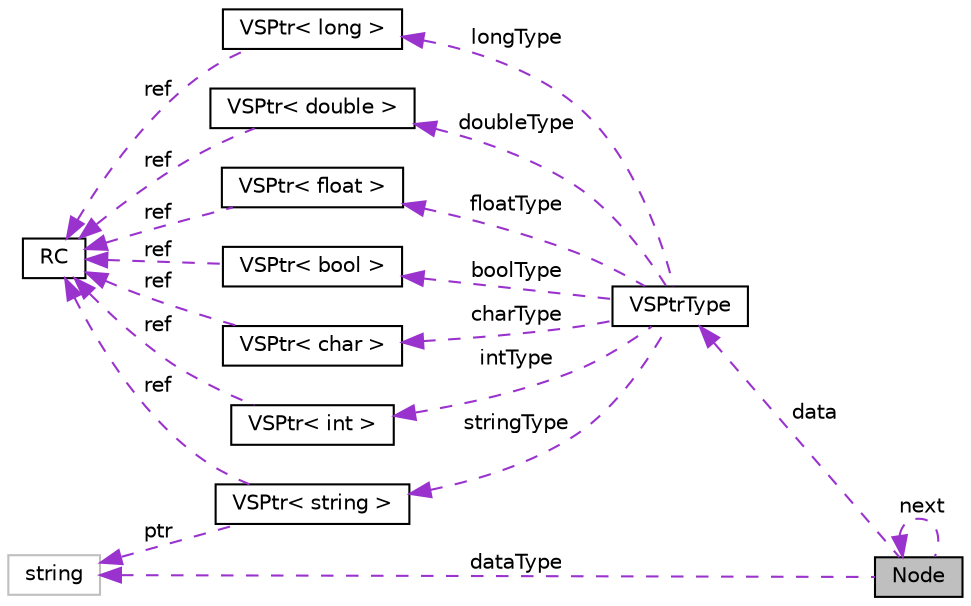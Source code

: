 digraph "Node"
{
  edge [fontname="Helvetica",fontsize="10",labelfontname="Helvetica",labelfontsize="10"];
  node [fontname="Helvetica",fontsize="10",shape=record];
  rankdir="LR";
  Node1 [label="Node",height=0.2,width=0.4,color="black", fillcolor="grey75", style="filled", fontcolor="black"];
  Node1 -> Node1 [dir="back",color="darkorchid3",fontsize="10",style="dashed",label=" next" ,fontname="Helvetica"];
  Node2 -> Node1 [dir="back",color="darkorchid3",fontsize="10",style="dashed",label=" data" ,fontname="Helvetica"];
  Node2 [label="VSPtrType",height=0.2,width=0.4,color="black", fillcolor="white", style="filled",URL="$struct_v_s_ptr_type.html",tooltip="Estructura que contiene todos los posibles tipos de objetos VSPtr que se pueden crear, basandose en el tipo de dato interno de este. "];
  Node3 -> Node2 [dir="back",color="darkorchid3",fontsize="10",style="dashed",label=" boolType" ,fontname="Helvetica"];
  Node3 [label="VSPtr\< bool \>",height=0.2,width=0.4,color="black", fillcolor="white", style="filled",URL="$class_v_s_ptr.html"];
  Node4 -> Node3 [dir="back",color="darkorchid3",fontsize="10",style="dashed",label=" ref" ,fontname="Helvetica"];
  Node4 [label="RC",height=0.2,width=0.4,color="black", fillcolor="white", style="filled",URL="$class_r_c.html",tooltip="Clase RC que se encarga de llevar el conteo de referencias sobre los objetos VSPtr. "];
  Node5 -> Node2 [dir="back",color="darkorchid3",fontsize="10",style="dashed",label=" stringType" ,fontname="Helvetica"];
  Node5 [label="VSPtr\< string \>",height=0.2,width=0.4,color="black", fillcolor="white", style="filled",URL="$class_v_s_ptr.html"];
  Node4 -> Node5 [dir="back",color="darkorchid3",fontsize="10",style="dashed",label=" ref" ,fontname="Helvetica"];
  Node6 -> Node5 [dir="back",color="darkorchid3",fontsize="10",style="dashed",label=" ptr" ,fontname="Helvetica"];
  Node6 [label="string",height=0.2,width=0.4,color="grey75", fillcolor="white", style="filled"];
  Node7 -> Node2 [dir="back",color="darkorchid3",fontsize="10",style="dashed",label=" charType" ,fontname="Helvetica"];
  Node7 [label="VSPtr\< char \>",height=0.2,width=0.4,color="black", fillcolor="white", style="filled",URL="$class_v_s_ptr.html"];
  Node4 -> Node7 [dir="back",color="darkorchid3",fontsize="10",style="dashed",label=" ref" ,fontname="Helvetica"];
  Node8 -> Node2 [dir="back",color="darkorchid3",fontsize="10",style="dashed",label=" intType" ,fontname="Helvetica"];
  Node8 [label="VSPtr\< int \>",height=0.2,width=0.4,color="black", fillcolor="white", style="filled",URL="$class_v_s_ptr.html"];
  Node4 -> Node8 [dir="back",color="darkorchid3",fontsize="10",style="dashed",label=" ref" ,fontname="Helvetica"];
  Node9 -> Node2 [dir="back",color="darkorchid3",fontsize="10",style="dashed",label=" longType" ,fontname="Helvetica"];
  Node9 [label="VSPtr\< long \>",height=0.2,width=0.4,color="black", fillcolor="white", style="filled",URL="$class_v_s_ptr.html"];
  Node4 -> Node9 [dir="back",color="darkorchid3",fontsize="10",style="dashed",label=" ref" ,fontname="Helvetica"];
  Node10 -> Node2 [dir="back",color="darkorchid3",fontsize="10",style="dashed",label=" doubleType" ,fontname="Helvetica"];
  Node10 [label="VSPtr\< double \>",height=0.2,width=0.4,color="black", fillcolor="white", style="filled",URL="$class_v_s_ptr.html"];
  Node4 -> Node10 [dir="back",color="darkorchid3",fontsize="10",style="dashed",label=" ref" ,fontname="Helvetica"];
  Node11 -> Node2 [dir="back",color="darkorchid3",fontsize="10",style="dashed",label=" floatType" ,fontname="Helvetica"];
  Node11 [label="VSPtr\< float \>",height=0.2,width=0.4,color="black", fillcolor="white", style="filled",URL="$class_v_s_ptr.html"];
  Node4 -> Node11 [dir="back",color="darkorchid3",fontsize="10",style="dashed",label=" ref" ,fontname="Helvetica"];
  Node6 -> Node1 [dir="back",color="darkorchid3",fontsize="10",style="dashed",label=" dataType" ,fontname="Helvetica"];
}
